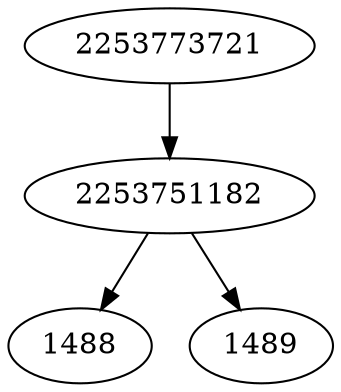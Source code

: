 strict digraph  {
1488;
2253773721;
1489;
2253751182;
2253773721 -> 2253751182;
2253751182 -> 1488;
2253751182 -> 1489;
}
